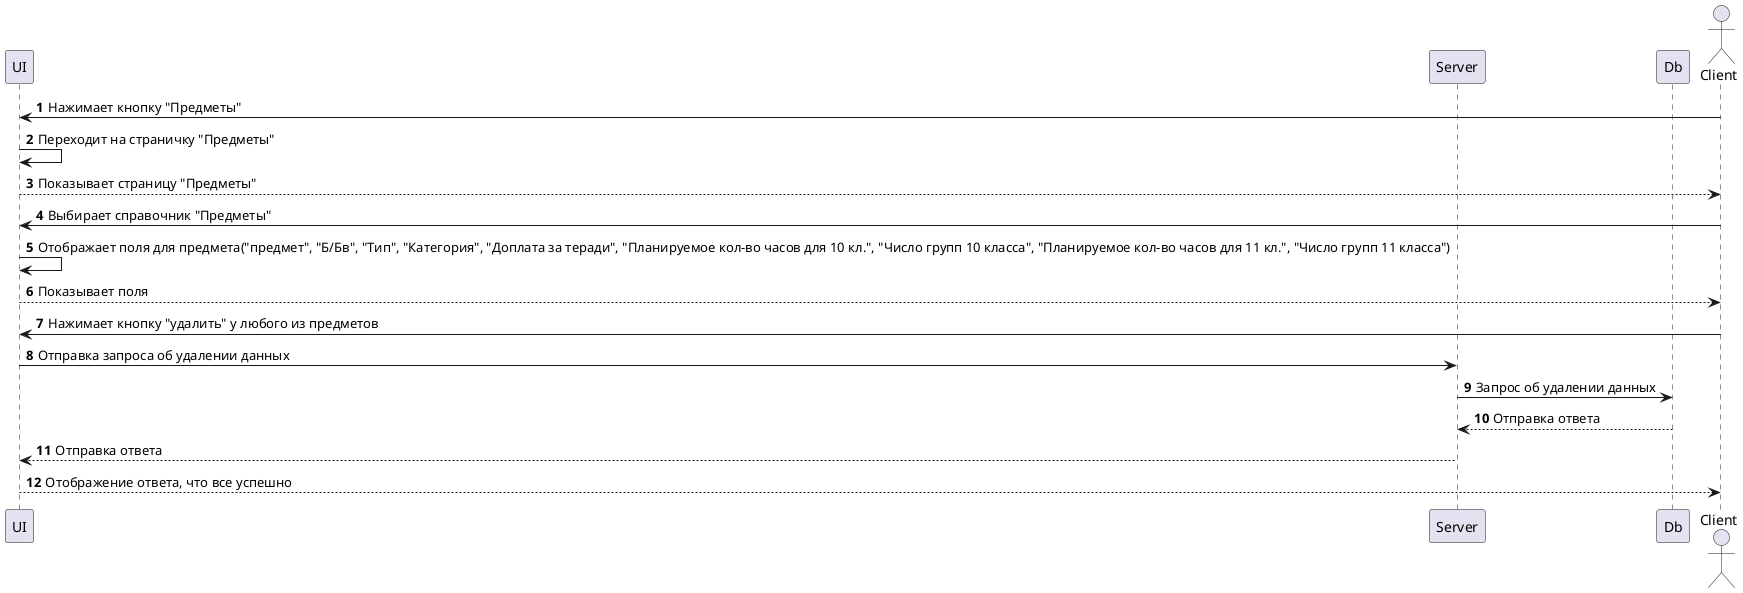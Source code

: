 @startuml Удаление предмета  
    autonumber

    actor Client
    
    participant UI
    participant Server
    participant Db
    participant Client

    Client -> UI: Нажимает кнопку "Предметы"
    UI -> UI: Переходит на страничку "Предметы"
    Client <-- UI: Показывает страницу "Предметы"

    Client -> UI: Выбирает справочник "Предметы"
    UI -> UI: Отображает поля для предмета("предмет", "Б/Бв", "Тип", "Категория", "Доплата за теради", "Планируемое кол-во часов для 10 кл.", "Число групп 10 класса", "Планируемое кол-во часов для 11 кл.", "Число групп 11 класса")
    Client <-- UI: Показывает поля
    
    Client -> UI: Нажимает кнопку "удалить" у любого из предметов
    UI -> Server: Отправка запроса об удалении данных
    Server -> Db: Запрос об удалении данных
    Server <-- Db: Отправка ответа 
    UI <-- Server: Отправка ответа
    Client <-- UI: Отображение ответа, что все успешно
    
@enduml
